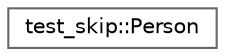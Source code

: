 digraph "类继承关系图"
{
 // LATEX_PDF_SIZE
  bgcolor="transparent";
  edge [fontname=Helvetica,fontsize=10,labelfontname=Helvetica,labelfontsize=10];
  node [fontname=Helvetica,fontsize=10,shape=box,height=0.2,width=0.4];
  rankdir="LR";
  Node0 [id="Node000000",label="test_skip::Person",height=0.2,width=0.4,color="grey40", fillcolor="white", style="filled",URL="$structtest__skip_1_1_person.html",tooltip=" "];
}
